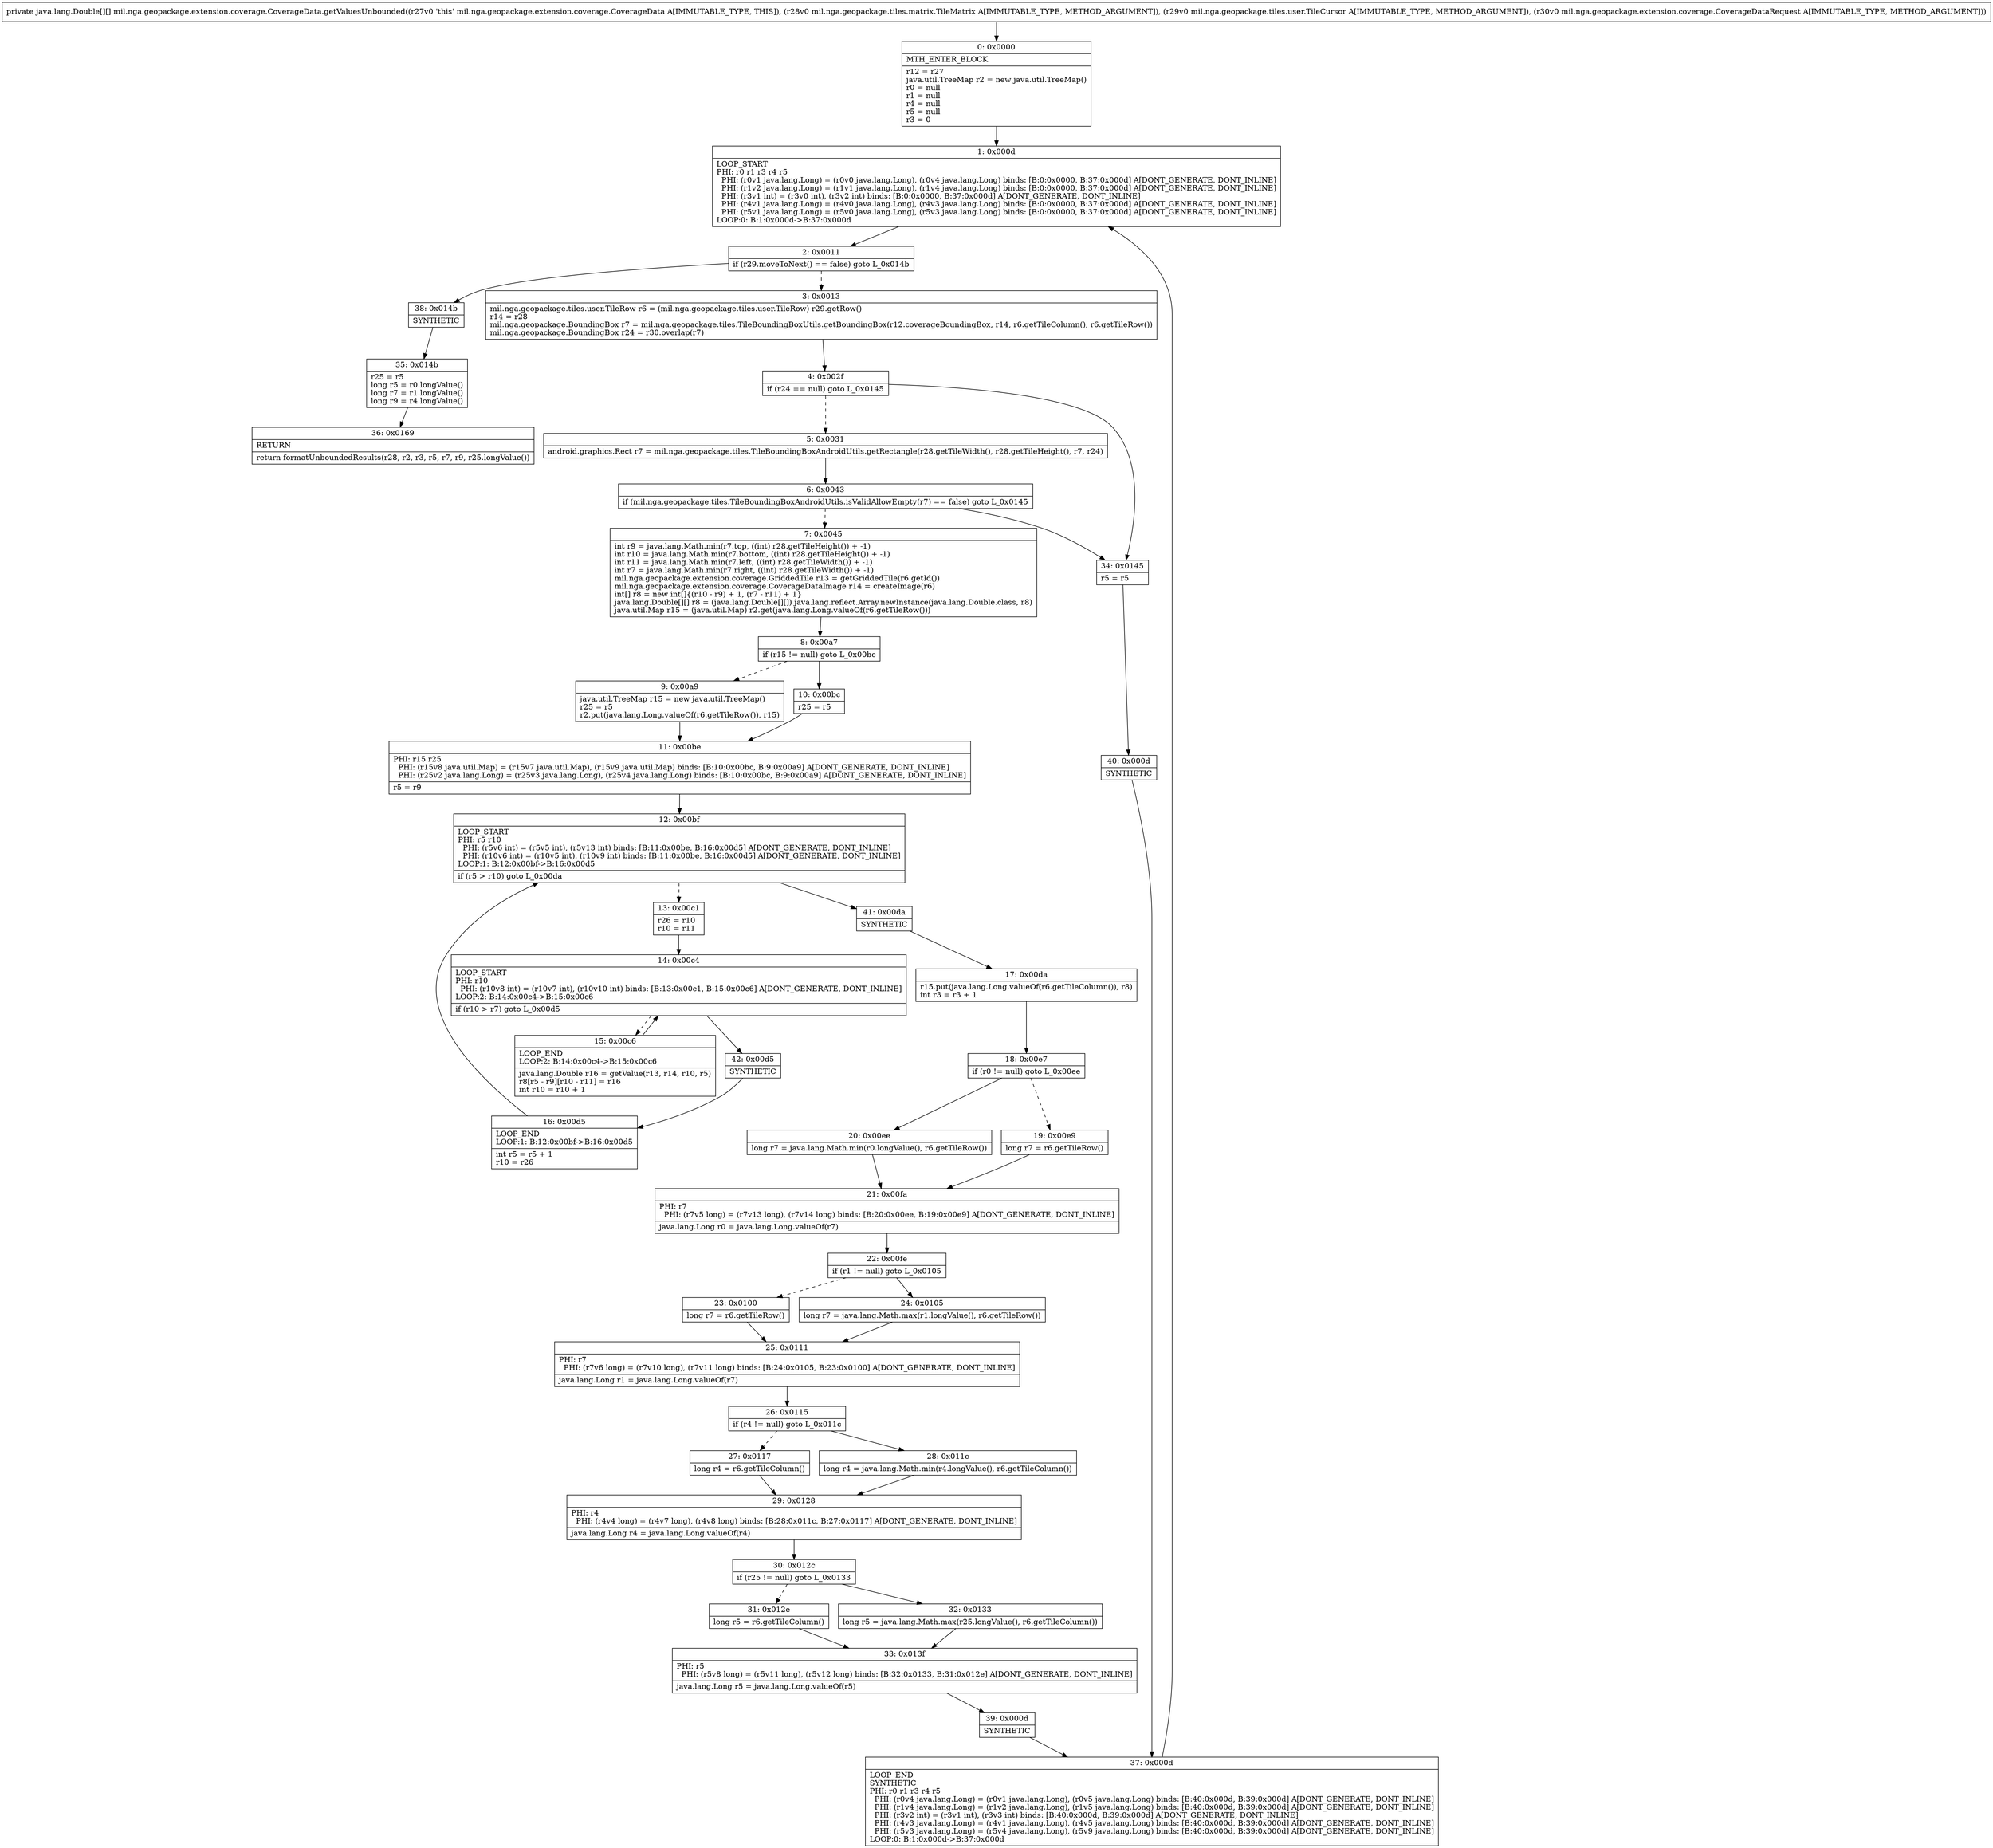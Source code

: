 digraph "CFG formil.nga.geopackage.extension.coverage.CoverageData.getValuesUnbounded(Lmil\/nga\/geopackage\/tiles\/matrix\/TileMatrix;Lmil\/nga\/geopackage\/tiles\/user\/TileCursor;Lmil\/nga\/geopackage\/extension\/coverage\/CoverageDataRequest;)[[Ljava\/lang\/Double;" {
Node_0 [shape=record,label="{0\:\ 0x0000|MTH_ENTER_BLOCK\l|r12 = r27\ljava.util.TreeMap r2 = new java.util.TreeMap()\lr0 = null\lr1 = null\lr4 = null\lr5 = null\lr3 = 0\l}"];
Node_1 [shape=record,label="{1\:\ 0x000d|LOOP_START\lPHI: r0 r1 r3 r4 r5 \l  PHI: (r0v1 java.lang.Long) = (r0v0 java.lang.Long), (r0v4 java.lang.Long) binds: [B:0:0x0000, B:37:0x000d] A[DONT_GENERATE, DONT_INLINE]\l  PHI: (r1v2 java.lang.Long) = (r1v1 java.lang.Long), (r1v4 java.lang.Long) binds: [B:0:0x0000, B:37:0x000d] A[DONT_GENERATE, DONT_INLINE]\l  PHI: (r3v1 int) = (r3v0 int), (r3v2 int) binds: [B:0:0x0000, B:37:0x000d] A[DONT_GENERATE, DONT_INLINE]\l  PHI: (r4v1 java.lang.Long) = (r4v0 java.lang.Long), (r4v3 java.lang.Long) binds: [B:0:0x0000, B:37:0x000d] A[DONT_GENERATE, DONT_INLINE]\l  PHI: (r5v1 java.lang.Long) = (r5v0 java.lang.Long), (r5v3 java.lang.Long) binds: [B:0:0x0000, B:37:0x000d] A[DONT_GENERATE, DONT_INLINE]\lLOOP:0: B:1:0x000d\-\>B:37:0x000d\l}"];
Node_2 [shape=record,label="{2\:\ 0x0011|if (r29.moveToNext() == false) goto L_0x014b\l}"];
Node_3 [shape=record,label="{3\:\ 0x0013|mil.nga.geopackage.tiles.user.TileRow r6 = (mil.nga.geopackage.tiles.user.TileRow) r29.getRow()\lr14 = r28\lmil.nga.geopackage.BoundingBox r7 = mil.nga.geopackage.tiles.TileBoundingBoxUtils.getBoundingBox(r12.coverageBoundingBox, r14, r6.getTileColumn(), r6.getTileRow())\lmil.nga.geopackage.BoundingBox r24 = r30.overlap(r7)\l}"];
Node_4 [shape=record,label="{4\:\ 0x002f|if (r24 == null) goto L_0x0145\l}"];
Node_5 [shape=record,label="{5\:\ 0x0031|android.graphics.Rect r7 = mil.nga.geopackage.tiles.TileBoundingBoxAndroidUtils.getRectangle(r28.getTileWidth(), r28.getTileHeight(), r7, r24)\l}"];
Node_6 [shape=record,label="{6\:\ 0x0043|if (mil.nga.geopackage.tiles.TileBoundingBoxAndroidUtils.isValidAllowEmpty(r7) == false) goto L_0x0145\l}"];
Node_7 [shape=record,label="{7\:\ 0x0045|int r9 = java.lang.Math.min(r7.top, ((int) r28.getTileHeight()) + \-1)\lint r10 = java.lang.Math.min(r7.bottom, ((int) r28.getTileHeight()) + \-1)\lint r11 = java.lang.Math.min(r7.left, ((int) r28.getTileWidth()) + \-1)\lint r7 = java.lang.Math.min(r7.right, ((int) r28.getTileWidth()) + \-1)\lmil.nga.geopackage.extension.coverage.GriddedTile r13 = getGriddedTile(r6.getId())\lmil.nga.geopackage.extension.coverage.CoverageDataImage r14 = createImage(r6)\lint[] r8 = new int[]\{(r10 \- r9) + 1, (r7 \- r11) + 1\}\ljava.lang.Double[][] r8 = (java.lang.Double[][]) java.lang.reflect.Array.newInstance(java.lang.Double.class, r8)\ljava.util.Map r15 = (java.util.Map) r2.get(java.lang.Long.valueOf(r6.getTileRow()))\l}"];
Node_8 [shape=record,label="{8\:\ 0x00a7|if (r15 != null) goto L_0x00bc\l}"];
Node_9 [shape=record,label="{9\:\ 0x00a9|java.util.TreeMap r15 = new java.util.TreeMap()\lr25 = r5\lr2.put(java.lang.Long.valueOf(r6.getTileRow()), r15)\l}"];
Node_10 [shape=record,label="{10\:\ 0x00bc|r25 = r5\l}"];
Node_11 [shape=record,label="{11\:\ 0x00be|PHI: r15 r25 \l  PHI: (r15v8 java.util.Map) = (r15v7 java.util.Map), (r15v9 java.util.Map) binds: [B:10:0x00bc, B:9:0x00a9] A[DONT_GENERATE, DONT_INLINE]\l  PHI: (r25v2 java.lang.Long) = (r25v3 java.lang.Long), (r25v4 java.lang.Long) binds: [B:10:0x00bc, B:9:0x00a9] A[DONT_GENERATE, DONT_INLINE]\l|r5 = r9\l}"];
Node_12 [shape=record,label="{12\:\ 0x00bf|LOOP_START\lPHI: r5 r10 \l  PHI: (r5v6 int) = (r5v5 int), (r5v13 int) binds: [B:11:0x00be, B:16:0x00d5] A[DONT_GENERATE, DONT_INLINE]\l  PHI: (r10v6 int) = (r10v5 int), (r10v9 int) binds: [B:11:0x00be, B:16:0x00d5] A[DONT_GENERATE, DONT_INLINE]\lLOOP:1: B:12:0x00bf\-\>B:16:0x00d5\l|if (r5 \> r10) goto L_0x00da\l}"];
Node_13 [shape=record,label="{13\:\ 0x00c1|r26 = r10\lr10 = r11\l}"];
Node_14 [shape=record,label="{14\:\ 0x00c4|LOOP_START\lPHI: r10 \l  PHI: (r10v8 int) = (r10v7 int), (r10v10 int) binds: [B:13:0x00c1, B:15:0x00c6] A[DONT_GENERATE, DONT_INLINE]\lLOOP:2: B:14:0x00c4\-\>B:15:0x00c6\l|if (r10 \> r7) goto L_0x00d5\l}"];
Node_15 [shape=record,label="{15\:\ 0x00c6|LOOP_END\lLOOP:2: B:14:0x00c4\-\>B:15:0x00c6\l|java.lang.Double r16 = getValue(r13, r14, r10, r5)\lr8[r5 \- r9][r10 \- r11] = r16\lint r10 = r10 + 1\l}"];
Node_16 [shape=record,label="{16\:\ 0x00d5|LOOP_END\lLOOP:1: B:12:0x00bf\-\>B:16:0x00d5\l|int r5 = r5 + 1\lr10 = r26\l}"];
Node_17 [shape=record,label="{17\:\ 0x00da|r15.put(java.lang.Long.valueOf(r6.getTileColumn()), r8)\lint r3 = r3 + 1\l}"];
Node_18 [shape=record,label="{18\:\ 0x00e7|if (r0 != null) goto L_0x00ee\l}"];
Node_19 [shape=record,label="{19\:\ 0x00e9|long r7 = r6.getTileRow()\l}"];
Node_20 [shape=record,label="{20\:\ 0x00ee|long r7 = java.lang.Math.min(r0.longValue(), r6.getTileRow())\l}"];
Node_21 [shape=record,label="{21\:\ 0x00fa|PHI: r7 \l  PHI: (r7v5 long) = (r7v13 long), (r7v14 long) binds: [B:20:0x00ee, B:19:0x00e9] A[DONT_GENERATE, DONT_INLINE]\l|java.lang.Long r0 = java.lang.Long.valueOf(r7)\l}"];
Node_22 [shape=record,label="{22\:\ 0x00fe|if (r1 != null) goto L_0x0105\l}"];
Node_23 [shape=record,label="{23\:\ 0x0100|long r7 = r6.getTileRow()\l}"];
Node_24 [shape=record,label="{24\:\ 0x0105|long r7 = java.lang.Math.max(r1.longValue(), r6.getTileRow())\l}"];
Node_25 [shape=record,label="{25\:\ 0x0111|PHI: r7 \l  PHI: (r7v6 long) = (r7v10 long), (r7v11 long) binds: [B:24:0x0105, B:23:0x0100] A[DONT_GENERATE, DONT_INLINE]\l|java.lang.Long r1 = java.lang.Long.valueOf(r7)\l}"];
Node_26 [shape=record,label="{26\:\ 0x0115|if (r4 != null) goto L_0x011c\l}"];
Node_27 [shape=record,label="{27\:\ 0x0117|long r4 = r6.getTileColumn()\l}"];
Node_28 [shape=record,label="{28\:\ 0x011c|long r4 = java.lang.Math.min(r4.longValue(), r6.getTileColumn())\l}"];
Node_29 [shape=record,label="{29\:\ 0x0128|PHI: r4 \l  PHI: (r4v4 long) = (r4v7 long), (r4v8 long) binds: [B:28:0x011c, B:27:0x0117] A[DONT_GENERATE, DONT_INLINE]\l|java.lang.Long r4 = java.lang.Long.valueOf(r4)\l}"];
Node_30 [shape=record,label="{30\:\ 0x012c|if (r25 != null) goto L_0x0133\l}"];
Node_31 [shape=record,label="{31\:\ 0x012e|long r5 = r6.getTileColumn()\l}"];
Node_32 [shape=record,label="{32\:\ 0x0133|long r5 = java.lang.Math.max(r25.longValue(), r6.getTileColumn())\l}"];
Node_33 [shape=record,label="{33\:\ 0x013f|PHI: r5 \l  PHI: (r5v8 long) = (r5v11 long), (r5v12 long) binds: [B:32:0x0133, B:31:0x012e] A[DONT_GENERATE, DONT_INLINE]\l|java.lang.Long r5 = java.lang.Long.valueOf(r5)\l}"];
Node_34 [shape=record,label="{34\:\ 0x0145|r5 = r5\l}"];
Node_35 [shape=record,label="{35\:\ 0x014b|r25 = r5\llong r5 = r0.longValue()\llong r7 = r1.longValue()\llong r9 = r4.longValue()\l}"];
Node_36 [shape=record,label="{36\:\ 0x0169|RETURN\l|return formatUnboundedResults(r28, r2, r3, r5, r7, r9, r25.longValue())\l}"];
Node_37 [shape=record,label="{37\:\ 0x000d|LOOP_END\lSYNTHETIC\lPHI: r0 r1 r3 r4 r5 \l  PHI: (r0v4 java.lang.Long) = (r0v1 java.lang.Long), (r0v5 java.lang.Long) binds: [B:40:0x000d, B:39:0x000d] A[DONT_GENERATE, DONT_INLINE]\l  PHI: (r1v4 java.lang.Long) = (r1v2 java.lang.Long), (r1v5 java.lang.Long) binds: [B:40:0x000d, B:39:0x000d] A[DONT_GENERATE, DONT_INLINE]\l  PHI: (r3v2 int) = (r3v1 int), (r3v3 int) binds: [B:40:0x000d, B:39:0x000d] A[DONT_GENERATE, DONT_INLINE]\l  PHI: (r4v3 java.lang.Long) = (r4v1 java.lang.Long), (r4v5 java.lang.Long) binds: [B:40:0x000d, B:39:0x000d] A[DONT_GENERATE, DONT_INLINE]\l  PHI: (r5v3 java.lang.Long) = (r5v4 java.lang.Long), (r5v9 java.lang.Long) binds: [B:40:0x000d, B:39:0x000d] A[DONT_GENERATE, DONT_INLINE]\lLOOP:0: B:1:0x000d\-\>B:37:0x000d\l}"];
Node_38 [shape=record,label="{38\:\ 0x014b|SYNTHETIC\l}"];
Node_39 [shape=record,label="{39\:\ 0x000d|SYNTHETIC\l}"];
Node_40 [shape=record,label="{40\:\ 0x000d|SYNTHETIC\l}"];
Node_41 [shape=record,label="{41\:\ 0x00da|SYNTHETIC\l}"];
Node_42 [shape=record,label="{42\:\ 0x00d5|SYNTHETIC\l}"];
MethodNode[shape=record,label="{private java.lang.Double[][] mil.nga.geopackage.extension.coverage.CoverageData.getValuesUnbounded((r27v0 'this' mil.nga.geopackage.extension.coverage.CoverageData A[IMMUTABLE_TYPE, THIS]), (r28v0 mil.nga.geopackage.tiles.matrix.TileMatrix A[IMMUTABLE_TYPE, METHOD_ARGUMENT]), (r29v0 mil.nga.geopackage.tiles.user.TileCursor A[IMMUTABLE_TYPE, METHOD_ARGUMENT]), (r30v0 mil.nga.geopackage.extension.coverage.CoverageDataRequest A[IMMUTABLE_TYPE, METHOD_ARGUMENT])) }"];
MethodNode -> Node_0;
Node_0 -> Node_1;
Node_1 -> Node_2;
Node_2 -> Node_3[style=dashed];
Node_2 -> Node_38;
Node_3 -> Node_4;
Node_4 -> Node_5[style=dashed];
Node_4 -> Node_34;
Node_5 -> Node_6;
Node_6 -> Node_7[style=dashed];
Node_6 -> Node_34;
Node_7 -> Node_8;
Node_8 -> Node_9[style=dashed];
Node_8 -> Node_10;
Node_9 -> Node_11;
Node_10 -> Node_11;
Node_11 -> Node_12;
Node_12 -> Node_13[style=dashed];
Node_12 -> Node_41;
Node_13 -> Node_14;
Node_14 -> Node_15[style=dashed];
Node_14 -> Node_42;
Node_15 -> Node_14;
Node_16 -> Node_12;
Node_17 -> Node_18;
Node_18 -> Node_19[style=dashed];
Node_18 -> Node_20;
Node_19 -> Node_21;
Node_20 -> Node_21;
Node_21 -> Node_22;
Node_22 -> Node_23[style=dashed];
Node_22 -> Node_24;
Node_23 -> Node_25;
Node_24 -> Node_25;
Node_25 -> Node_26;
Node_26 -> Node_27[style=dashed];
Node_26 -> Node_28;
Node_27 -> Node_29;
Node_28 -> Node_29;
Node_29 -> Node_30;
Node_30 -> Node_31[style=dashed];
Node_30 -> Node_32;
Node_31 -> Node_33;
Node_32 -> Node_33;
Node_33 -> Node_39;
Node_34 -> Node_40;
Node_35 -> Node_36;
Node_37 -> Node_1;
Node_38 -> Node_35;
Node_39 -> Node_37;
Node_40 -> Node_37;
Node_41 -> Node_17;
Node_42 -> Node_16;
}

